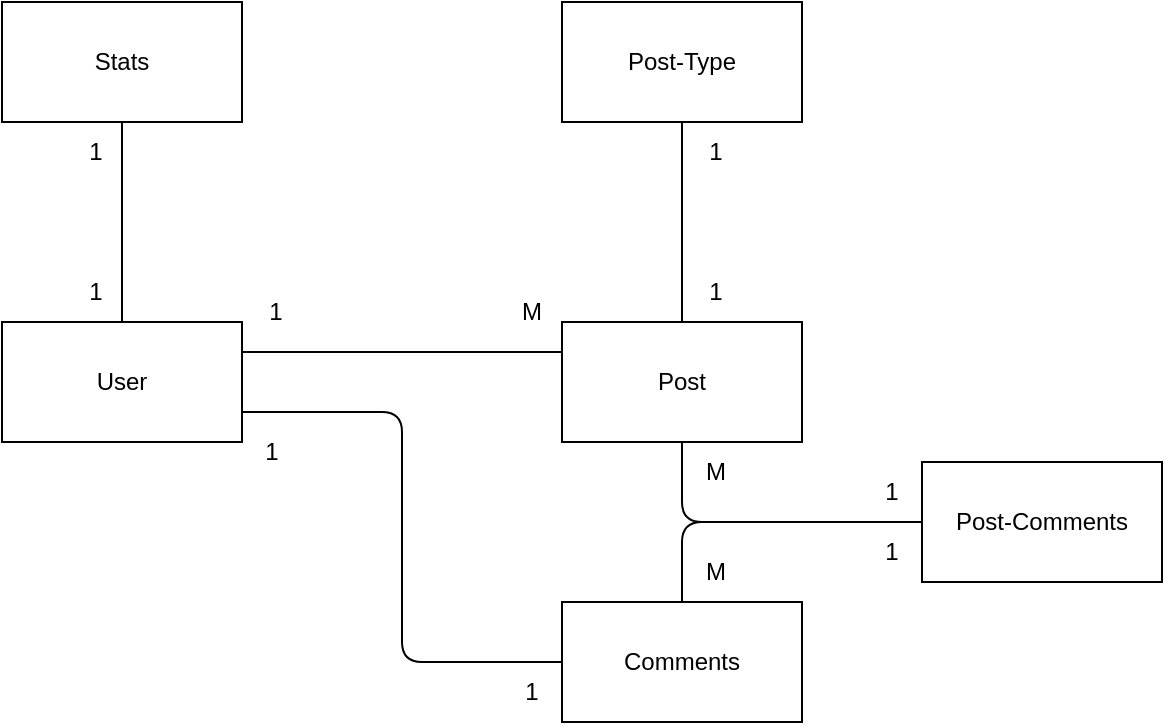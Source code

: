 <mxfile>
    <diagram id="faUW45wcGnEro1klDwoZ" name="design">
        <mxGraphModel dx="832" dy="513" grid="1" gridSize="10" guides="1" tooltips="1" connect="1" arrows="1" fold="1" page="1" pageScale="1" pageWidth="850" pageHeight="1100" math="0" shadow="0">
            <root>
                <mxCell id="0"/>
                <mxCell id="1" parent="0"/>
                <mxCell id="34" style="edgeStyle=orthogonalEdgeStyle;html=1;entryX=0;entryY=0.25;entryDx=0;entryDy=0;strokeColor=default;endArrow=none;endFill=0;exitX=1;exitY=0.25;exitDx=0;exitDy=0;" parent="1" source="26" target="27" edge="1">
                    <mxGeometry relative="1" as="geometry"/>
                </mxCell>
                <mxCell id="35" style="edgeStyle=orthogonalEdgeStyle;html=1;entryX=0.5;entryY=1;entryDx=0;entryDy=0;strokeColor=default;endArrow=none;endFill=0;" parent="1" source="26" target="29" edge="1">
                    <mxGeometry relative="1" as="geometry"/>
                </mxCell>
                <mxCell id="39" style="edgeStyle=orthogonalEdgeStyle;html=1;entryX=0;entryY=0.5;entryDx=0;entryDy=0;strokeColor=default;endArrow=none;endFill=0;exitX=1;exitY=0.75;exitDx=0;exitDy=0;" parent="1" source="26" target="37" edge="1">
                    <mxGeometry relative="1" as="geometry"/>
                </mxCell>
                <mxCell id="26" value="User" style="rounded=0;whiteSpace=wrap;html=1;" parent="1" vertex="1">
                    <mxGeometry x="198" y="180" width="120" height="60" as="geometry"/>
                </mxCell>
                <mxCell id="27" value="Post" style="rounded=0;whiteSpace=wrap;html=1;" parent="1" vertex="1">
                    <mxGeometry x="478" y="180" width="120" height="60" as="geometry"/>
                </mxCell>
                <mxCell id="29" value="Stats" style="rounded=0;whiteSpace=wrap;html=1;" parent="1" vertex="1">
                    <mxGeometry x="198" y="20" width="120" height="60" as="geometry"/>
                </mxCell>
                <mxCell id="32" style="edgeStyle=orthogonalEdgeStyle;html=1;entryX=0.5;entryY=0;entryDx=0;entryDy=0;exitX=0.5;exitY=1;exitDx=0;exitDy=0;strokeColor=default;endArrow=none;endFill=0;" parent="1" source="30" target="27" edge="1">
                    <mxGeometry relative="1" as="geometry"/>
                </mxCell>
                <mxCell id="30" value="Post-Type" style="rounded=0;whiteSpace=wrap;html=1;" parent="1" vertex="1">
                    <mxGeometry x="478" y="20" width="120" height="60" as="geometry"/>
                </mxCell>
                <mxCell id="40" style="edgeStyle=orthogonalEdgeStyle;html=1;entryX=0.5;entryY=0;entryDx=0;entryDy=0;strokeColor=default;endArrow=none;endFill=0;" parent="1" source="31" target="37" edge="1">
                    <mxGeometry relative="1" as="geometry"/>
                </mxCell>
                <mxCell id="41" style="edgeStyle=orthogonalEdgeStyle;html=1;entryX=0.5;entryY=1;entryDx=0;entryDy=0;strokeColor=default;endArrow=none;endFill=0;" parent="1" source="31" target="27" edge="1">
                    <mxGeometry relative="1" as="geometry"/>
                </mxCell>
                <mxCell id="31" value="Post-Comments" style="rounded=0;whiteSpace=wrap;html=1;" parent="1" vertex="1">
                    <mxGeometry x="658" y="250" width="120" height="60" as="geometry"/>
                </mxCell>
                <mxCell id="37" value="Comments" style="rounded=0;whiteSpace=wrap;html=1;" parent="1" vertex="1">
                    <mxGeometry x="478" y="320" width="120" height="60" as="geometry"/>
                </mxCell>
                <mxCell id="46" value="1" style="text;html=1;strokeColor=none;fillColor=none;align=center;verticalAlign=middle;whiteSpace=wrap;rounded=0;" parent="1" vertex="1">
                    <mxGeometry x="320" y="160" width="30" height="30" as="geometry"/>
                </mxCell>
                <mxCell id="47" value="M" style="text;html=1;strokeColor=none;fillColor=none;align=center;verticalAlign=middle;whiteSpace=wrap;rounded=0;" parent="1" vertex="1">
                    <mxGeometry x="448" y="160" width="30" height="30" as="geometry"/>
                </mxCell>
                <mxCell id="48" value="1" style="text;html=1;strokeColor=none;fillColor=none;align=center;verticalAlign=middle;whiteSpace=wrap;rounded=0;" parent="1" vertex="1">
                    <mxGeometry x="230" y="150" width="30" height="30" as="geometry"/>
                </mxCell>
                <mxCell id="49" value="1" style="text;html=1;strokeColor=none;fillColor=none;align=center;verticalAlign=middle;whiteSpace=wrap;rounded=0;" parent="1" vertex="1">
                    <mxGeometry x="230" y="80" width="30" height="30" as="geometry"/>
                </mxCell>
                <mxCell id="52" value="1" style="text;html=1;strokeColor=none;fillColor=none;align=center;verticalAlign=middle;whiteSpace=wrap;rounded=0;" parent="1" vertex="1">
                    <mxGeometry x="628" y="250" width="30" height="30" as="geometry"/>
                </mxCell>
                <mxCell id="53" value="1" style="text;html=1;strokeColor=none;fillColor=none;align=center;verticalAlign=middle;whiteSpace=wrap;rounded=0;" parent="1" vertex="1">
                    <mxGeometry x="628" y="280" width="30" height="30" as="geometry"/>
                </mxCell>
                <mxCell id="55" value="1" style="text;html=1;strokeColor=none;fillColor=none;align=center;verticalAlign=middle;whiteSpace=wrap;rounded=0;" parent="1" vertex="1">
                    <mxGeometry x="540" y="80" width="30" height="30" as="geometry"/>
                </mxCell>
                <mxCell id="56" value="1" style="text;html=1;strokeColor=none;fillColor=none;align=center;verticalAlign=middle;whiteSpace=wrap;rounded=0;" parent="1" vertex="1">
                    <mxGeometry x="540" y="150" width="30" height="30" as="geometry"/>
                </mxCell>
                <mxCell id="59" value="M" style="text;html=1;strokeColor=none;fillColor=none;align=center;verticalAlign=middle;whiteSpace=wrap;rounded=0;" parent="1" vertex="1">
                    <mxGeometry x="540" y="240" width="30" height="30" as="geometry"/>
                </mxCell>
                <mxCell id="60" value="M" style="text;html=1;strokeColor=none;fillColor=none;align=center;verticalAlign=middle;whiteSpace=wrap;rounded=0;" parent="1" vertex="1">
                    <mxGeometry x="540" y="290" width="30" height="30" as="geometry"/>
                </mxCell>
                <mxCell id="61" value="1" style="text;html=1;strokeColor=none;fillColor=none;align=center;verticalAlign=middle;whiteSpace=wrap;rounded=0;" parent="1" vertex="1">
                    <mxGeometry x="318" y="230" width="30" height="30" as="geometry"/>
                </mxCell>
                <mxCell id="62" value="1" style="text;html=1;strokeColor=none;fillColor=none;align=center;verticalAlign=middle;whiteSpace=wrap;rounded=0;" parent="1" vertex="1">
                    <mxGeometry x="448" y="350" width="30" height="30" as="geometry"/>
                </mxCell>
            </root>
        </mxGraphModel>
    </diagram>
</mxfile>